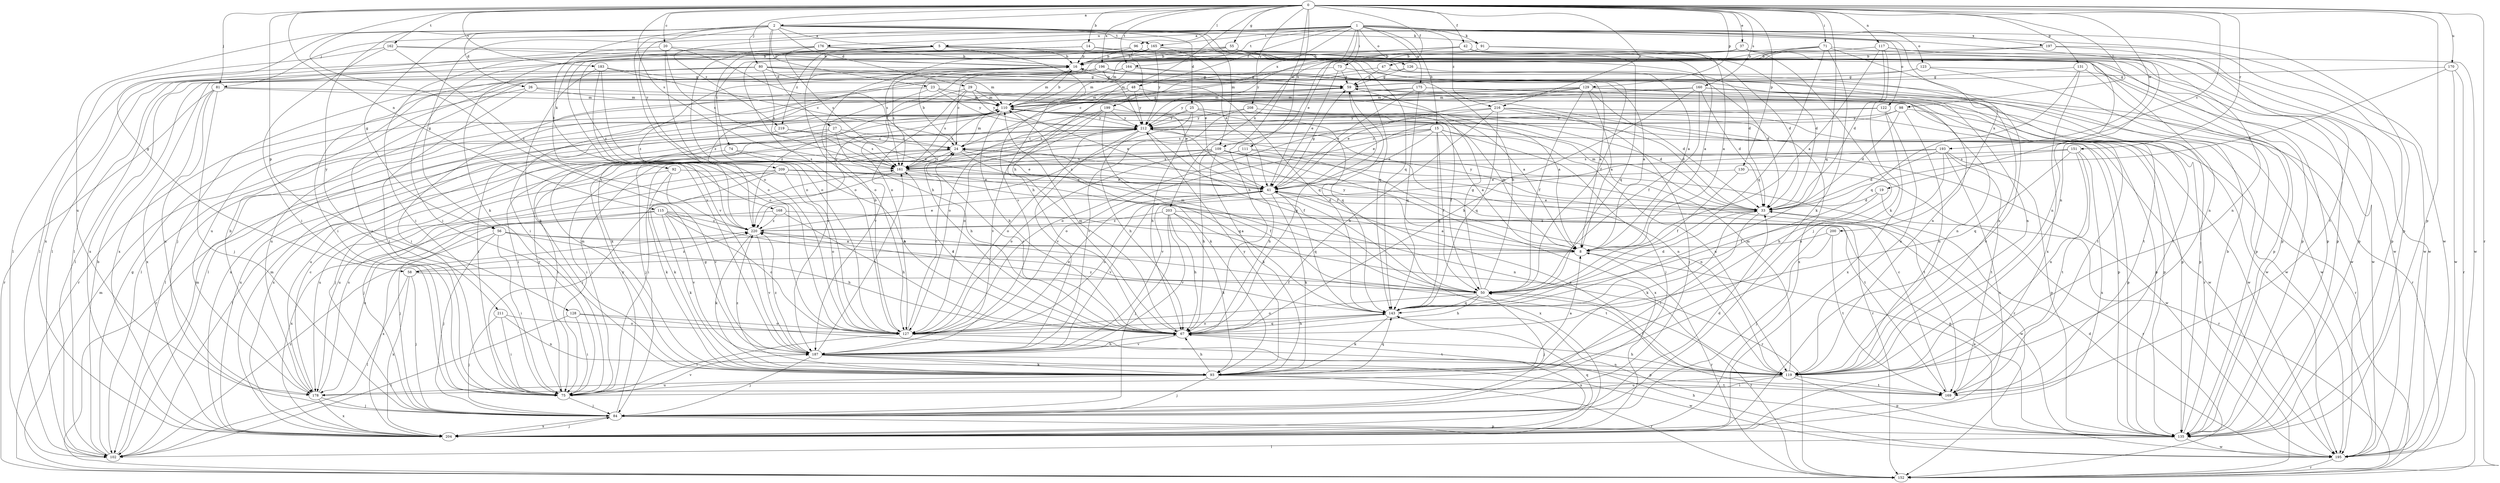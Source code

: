 strict digraph  {
0;
1;
2;
5;
8;
14;
15;
16;
19;
20;
23;
24;
25;
26;
27;
29;
33;
37;
41;
42;
47;
48;
50;
55;
56;
58;
59;
67;
71;
73;
74;
75;
80;
81;
84;
91;
92;
93;
96;
98;
102;
109;
110;
111;
115;
117;
119;
122;
123;
126;
127;
128;
129;
130;
131;
135;
143;
151;
152;
160;
161;
162;
164;
165;
168;
169;
170;
175;
176;
178;
183;
187;
193;
195;
196;
197;
199;
200;
203;
204;
208;
209;
211;
212;
216;
219;
220;
0 -> 2  [label=a];
0 -> 14  [label=b];
0 -> 19  [label=c];
0 -> 20  [label=c];
0 -> 37  [label=e];
0 -> 42  [label=f];
0 -> 47  [label=f];
0 -> 55  [label=g];
0 -> 67  [label=h];
0 -> 71  [label=i];
0 -> 80  [label=j];
0 -> 81  [label=j];
0 -> 96  [label=l];
0 -> 98  [label=l];
0 -> 109  [label=m];
0 -> 111  [label=n];
0 -> 115  [label=n];
0 -> 117  [label=n];
0 -> 128  [label=p];
0 -> 129  [label=p];
0 -> 130  [label=p];
0 -> 131  [label=p];
0 -> 135  [label=p];
0 -> 143  [label=q];
0 -> 151  [label=r];
0 -> 152  [label=r];
0 -> 160  [label=s];
0 -> 161  [label=s];
0 -> 162  [label=t];
0 -> 164  [label=t];
0 -> 170  [label=u];
0 -> 183  [label=v];
0 -> 187  [label=v];
0 -> 193  [label=w];
0 -> 196  [label=x];
0 -> 208  [label=y];
0 -> 216  [label=z];
1 -> 5  [label=a];
1 -> 15  [label=b];
1 -> 41  [label=e];
1 -> 48  [label=f];
1 -> 56  [label=g];
1 -> 73  [label=i];
1 -> 81  [label=j];
1 -> 91  [label=k];
1 -> 122  [label=o];
1 -> 123  [label=o];
1 -> 126  [label=o];
1 -> 135  [label=p];
1 -> 164  [label=t];
1 -> 165  [label=t];
1 -> 175  [label=u];
1 -> 176  [label=u];
1 -> 197  [label=x];
1 -> 199  [label=x];
1 -> 200  [label=x];
1 -> 203  [label=x];
1 -> 216  [label=z];
1 -> 219  [label=z];
2 -> 5  [label=a];
2 -> 23  [label=c];
2 -> 25  [label=d];
2 -> 26  [label=d];
2 -> 27  [label=d];
2 -> 29  [label=d];
2 -> 56  [label=g];
2 -> 58  [label=g];
2 -> 91  [label=k];
2 -> 109  [label=m];
2 -> 119  [label=n];
2 -> 127  [label=o];
2 -> 143  [label=q];
2 -> 165  [label=t];
2 -> 168  [label=t];
2 -> 178  [label=u];
2 -> 195  [label=w];
2 -> 209  [label=y];
2 -> 211  [label=y];
5 -> 16  [label=b];
5 -> 67  [label=h];
5 -> 74  [label=i];
5 -> 92  [label=k];
5 -> 93  [label=k];
5 -> 135  [label=p];
5 -> 143  [label=q];
5 -> 219  [label=z];
8 -> 58  [label=g];
8 -> 110  [label=m];
8 -> 152  [label=r];
8 -> 212  [label=y];
14 -> 16  [label=b];
14 -> 75  [label=i];
14 -> 119  [label=n];
14 -> 127  [label=o];
14 -> 135  [label=p];
15 -> 8  [label=a];
15 -> 24  [label=c];
15 -> 41  [label=e];
15 -> 50  [label=f];
15 -> 84  [label=j];
15 -> 119  [label=n];
15 -> 127  [label=o];
15 -> 143  [label=q];
15 -> 178  [label=u];
16 -> 59  [label=g];
16 -> 110  [label=m];
16 -> 161  [label=s];
19 -> 33  [label=d];
19 -> 50  [label=f];
19 -> 152  [label=r];
20 -> 16  [label=b];
20 -> 67  [label=h];
20 -> 127  [label=o];
20 -> 161  [label=s];
20 -> 204  [label=x];
23 -> 8  [label=a];
23 -> 75  [label=i];
23 -> 110  [label=m];
23 -> 187  [label=v];
23 -> 212  [label=y];
24 -> 16  [label=b];
24 -> 41  [label=e];
24 -> 75  [label=i];
24 -> 102  [label=l];
24 -> 110  [label=m];
24 -> 143  [label=q];
24 -> 152  [label=r];
24 -> 161  [label=s];
25 -> 33  [label=d];
25 -> 50  [label=f];
25 -> 67  [label=h];
25 -> 93  [label=k];
25 -> 135  [label=p];
25 -> 212  [label=y];
25 -> 220  [label=z];
26 -> 41  [label=e];
26 -> 75  [label=i];
26 -> 110  [label=m];
26 -> 152  [label=r];
27 -> 24  [label=c];
27 -> 41  [label=e];
27 -> 67  [label=h];
27 -> 152  [label=r];
27 -> 204  [label=x];
29 -> 8  [label=a];
29 -> 110  [label=m];
29 -> 161  [label=s];
29 -> 169  [label=t];
29 -> 187  [label=v];
29 -> 212  [label=y];
29 -> 220  [label=z];
33 -> 41  [label=e];
33 -> 75  [label=i];
33 -> 93  [label=k];
33 -> 110  [label=m];
33 -> 195  [label=w];
33 -> 212  [label=y];
33 -> 220  [label=z];
37 -> 16  [label=b];
37 -> 84  [label=j];
37 -> 119  [label=n];
37 -> 127  [label=o];
37 -> 195  [label=w];
37 -> 220  [label=z];
41 -> 33  [label=d];
41 -> 59  [label=g];
41 -> 93  [label=k];
41 -> 127  [label=o];
41 -> 143  [label=q];
41 -> 187  [label=v];
41 -> 204  [label=x];
42 -> 8  [label=a];
42 -> 16  [label=b];
42 -> 33  [label=d];
42 -> 127  [label=o];
42 -> 143  [label=q];
42 -> 212  [label=y];
47 -> 33  [label=d];
47 -> 59  [label=g];
47 -> 75  [label=i];
48 -> 110  [label=m];
48 -> 195  [label=w];
48 -> 212  [label=y];
48 -> 220  [label=z];
50 -> 16  [label=b];
50 -> 33  [label=d];
50 -> 59  [label=g];
50 -> 67  [label=h];
50 -> 84  [label=j];
50 -> 110  [label=m];
50 -> 127  [label=o];
50 -> 143  [label=q];
55 -> 16  [label=b];
55 -> 33  [label=d];
55 -> 50  [label=f];
55 -> 110  [label=m];
55 -> 161  [label=s];
55 -> 195  [label=w];
56 -> 8  [label=a];
56 -> 67  [label=h];
56 -> 75  [label=i];
56 -> 84  [label=j];
56 -> 169  [label=t];
56 -> 204  [label=x];
58 -> 50  [label=f];
58 -> 84  [label=j];
58 -> 102  [label=l];
58 -> 204  [label=x];
58 -> 220  [label=z];
59 -> 110  [label=m];
59 -> 143  [label=q];
59 -> 152  [label=r];
59 -> 169  [label=t];
59 -> 204  [label=x];
67 -> 24  [label=c];
67 -> 59  [label=g];
67 -> 110  [label=m];
67 -> 161  [label=s];
67 -> 187  [label=v];
71 -> 16  [label=b];
71 -> 93  [label=k];
71 -> 127  [label=o];
71 -> 143  [label=q];
71 -> 187  [label=v];
71 -> 195  [label=w];
71 -> 204  [label=x];
73 -> 41  [label=e];
73 -> 59  [label=g];
73 -> 119  [label=n];
73 -> 220  [label=z];
74 -> 67  [label=h];
74 -> 84  [label=j];
74 -> 161  [label=s];
75 -> 84  [label=j];
75 -> 187  [label=v];
75 -> 212  [label=y];
80 -> 8  [label=a];
80 -> 59  [label=g];
80 -> 75  [label=i];
80 -> 102  [label=l];
80 -> 110  [label=m];
80 -> 161  [label=s];
80 -> 204  [label=x];
80 -> 212  [label=y];
81 -> 84  [label=j];
81 -> 110  [label=m];
81 -> 135  [label=p];
81 -> 152  [label=r];
81 -> 178  [label=u];
81 -> 204  [label=x];
84 -> 33  [label=d];
84 -> 135  [label=p];
84 -> 204  [label=x];
84 -> 212  [label=y];
91 -> 8  [label=a];
91 -> 16  [label=b];
91 -> 33  [label=d];
92 -> 41  [label=e];
92 -> 93  [label=k];
92 -> 178  [label=u];
92 -> 187  [label=v];
93 -> 8  [label=a];
93 -> 67  [label=h];
93 -> 84  [label=j];
93 -> 110  [label=m];
93 -> 143  [label=q];
93 -> 152  [label=r];
93 -> 169  [label=t];
93 -> 178  [label=u];
93 -> 212  [label=y];
93 -> 220  [label=z];
96 -> 8  [label=a];
96 -> 16  [label=b];
96 -> 41  [label=e];
96 -> 102  [label=l];
98 -> 33  [label=d];
98 -> 119  [label=n];
98 -> 152  [label=r];
98 -> 161  [label=s];
98 -> 212  [label=y];
102 -> 16  [label=b];
102 -> 59  [label=g];
102 -> 110  [label=m];
102 -> 220  [label=z];
109 -> 67  [label=h];
109 -> 75  [label=i];
109 -> 93  [label=k];
109 -> 127  [label=o];
109 -> 152  [label=r];
109 -> 161  [label=s];
109 -> 169  [label=t];
109 -> 204  [label=x];
110 -> 16  [label=b];
110 -> 41  [label=e];
110 -> 59  [label=g];
110 -> 67  [label=h];
110 -> 75  [label=i];
110 -> 102  [label=l];
110 -> 161  [label=s];
110 -> 195  [label=w];
110 -> 204  [label=x];
110 -> 212  [label=y];
111 -> 67  [label=h];
111 -> 75  [label=i];
111 -> 119  [label=n];
111 -> 161  [label=s];
111 -> 195  [label=w];
115 -> 8  [label=a];
115 -> 50  [label=f];
115 -> 84  [label=j];
115 -> 93  [label=k];
115 -> 127  [label=o];
115 -> 178  [label=u];
115 -> 187  [label=v];
115 -> 220  [label=z];
117 -> 8  [label=a];
117 -> 16  [label=b];
117 -> 33  [label=d];
117 -> 67  [label=h];
117 -> 93  [label=k];
117 -> 135  [label=p];
117 -> 195  [label=w];
119 -> 41  [label=e];
119 -> 50  [label=f];
119 -> 67  [label=h];
119 -> 75  [label=i];
119 -> 110  [label=m];
119 -> 135  [label=p];
119 -> 169  [label=t];
119 -> 178  [label=u];
122 -> 41  [label=e];
122 -> 119  [label=n];
122 -> 204  [label=x];
122 -> 212  [label=y];
123 -> 59  [label=g];
123 -> 110  [label=m];
123 -> 135  [label=p];
123 -> 195  [label=w];
126 -> 24  [label=c];
126 -> 59  [label=g];
126 -> 119  [label=n];
127 -> 16  [label=b];
127 -> 24  [label=c];
127 -> 41  [label=e];
127 -> 75  [label=i];
127 -> 143  [label=q];
127 -> 204  [label=x];
128 -> 75  [label=i];
128 -> 102  [label=l];
128 -> 127  [label=o];
128 -> 169  [label=t];
129 -> 8  [label=a];
129 -> 33  [label=d];
129 -> 41  [label=e];
129 -> 50  [label=f];
129 -> 102  [label=l];
129 -> 110  [label=m];
129 -> 127  [label=o];
129 -> 169  [label=t];
129 -> 195  [label=w];
129 -> 212  [label=y];
130 -> 41  [label=e];
130 -> 50  [label=f];
130 -> 152  [label=r];
131 -> 59  [label=g];
131 -> 135  [label=p];
131 -> 143  [label=q];
131 -> 204  [label=x];
135 -> 8  [label=a];
135 -> 16  [label=b];
135 -> 102  [label=l];
135 -> 195  [label=w];
143 -> 67  [label=h];
143 -> 93  [label=k];
143 -> 127  [label=o];
143 -> 135  [label=p];
143 -> 220  [label=z];
151 -> 75  [label=i];
151 -> 119  [label=n];
151 -> 143  [label=q];
151 -> 161  [label=s];
151 -> 169  [label=t];
151 -> 204  [label=x];
152 -> 50  [label=f];
152 -> 110  [label=m];
160 -> 33  [label=d];
160 -> 50  [label=f];
160 -> 67  [label=h];
160 -> 102  [label=l];
160 -> 110  [label=m];
160 -> 135  [label=p];
160 -> 152  [label=r];
161 -> 41  [label=e];
161 -> 50  [label=f];
161 -> 75  [label=i];
162 -> 16  [label=b];
162 -> 75  [label=i];
162 -> 102  [label=l];
162 -> 135  [label=p];
162 -> 220  [label=z];
164 -> 59  [label=g];
164 -> 110  [label=m];
164 -> 119  [label=n];
164 -> 178  [label=u];
164 -> 220  [label=z];
165 -> 16  [label=b];
165 -> 41  [label=e];
165 -> 102  [label=l];
165 -> 119  [label=n];
165 -> 187  [label=v];
165 -> 212  [label=y];
168 -> 67  [label=h];
168 -> 135  [label=p];
168 -> 204  [label=x];
168 -> 220  [label=z];
169 -> 24  [label=c];
170 -> 33  [label=d];
170 -> 59  [label=g];
170 -> 152  [label=r];
170 -> 195  [label=w];
175 -> 41  [label=e];
175 -> 110  [label=m];
175 -> 119  [label=n];
175 -> 143  [label=q];
175 -> 178  [label=u];
175 -> 195  [label=w];
176 -> 16  [label=b];
176 -> 75  [label=i];
176 -> 127  [label=o];
176 -> 135  [label=p];
176 -> 161  [label=s];
178 -> 16  [label=b];
178 -> 24  [label=c];
178 -> 84  [label=j];
178 -> 161  [label=s];
178 -> 204  [label=x];
183 -> 24  [label=c];
183 -> 59  [label=g];
183 -> 93  [label=k];
183 -> 127  [label=o];
183 -> 187  [label=v];
187 -> 67  [label=h];
187 -> 84  [label=j];
187 -> 93  [label=k];
187 -> 119  [label=n];
187 -> 161  [label=s];
187 -> 195  [label=w];
187 -> 220  [label=z];
193 -> 33  [label=d];
193 -> 67  [label=h];
193 -> 135  [label=p];
193 -> 161  [label=s];
193 -> 169  [label=t];
193 -> 187  [label=v];
193 -> 204  [label=x];
195 -> 33  [label=d];
195 -> 67  [label=h];
195 -> 152  [label=r];
196 -> 8  [label=a];
196 -> 24  [label=c];
196 -> 59  [label=g];
196 -> 75  [label=i];
196 -> 84  [label=j];
196 -> 143  [label=q];
196 -> 195  [label=w];
196 -> 204  [label=x];
197 -> 16  [label=b];
197 -> 102  [label=l];
197 -> 135  [label=p];
197 -> 169  [label=t];
199 -> 93  [label=k];
199 -> 127  [label=o];
199 -> 135  [label=p];
199 -> 161  [label=s];
199 -> 187  [label=v];
199 -> 212  [label=y];
200 -> 8  [label=a];
200 -> 84  [label=j];
200 -> 169  [label=t];
203 -> 8  [label=a];
203 -> 67  [label=h];
203 -> 84  [label=j];
203 -> 93  [label=k];
203 -> 152  [label=r];
203 -> 187  [label=v];
203 -> 220  [label=z];
204 -> 84  [label=j];
204 -> 110  [label=m];
204 -> 143  [label=q];
208 -> 50  [label=f];
208 -> 135  [label=p];
208 -> 187  [label=v];
208 -> 212  [label=y];
209 -> 41  [label=e];
209 -> 84  [label=j];
209 -> 93  [label=k];
209 -> 119  [label=n];
209 -> 127  [label=o];
209 -> 169  [label=t];
209 -> 178  [label=u];
211 -> 75  [label=i];
211 -> 84  [label=j];
211 -> 119  [label=n];
211 -> 127  [label=o];
212 -> 24  [label=c];
212 -> 50  [label=f];
212 -> 67  [label=h];
212 -> 75  [label=i];
212 -> 84  [label=j];
212 -> 119  [label=n];
212 -> 127  [label=o];
212 -> 135  [label=p];
212 -> 187  [label=v];
216 -> 33  [label=d];
216 -> 67  [label=h];
216 -> 84  [label=j];
216 -> 127  [label=o];
216 -> 143  [label=q];
216 -> 195  [label=w];
216 -> 212  [label=y];
219 -> 24  [label=c];
219 -> 161  [label=s];
219 -> 204  [label=x];
220 -> 8  [label=a];
220 -> 41  [label=e];
220 -> 93  [label=k];
220 -> 187  [label=v];
}
